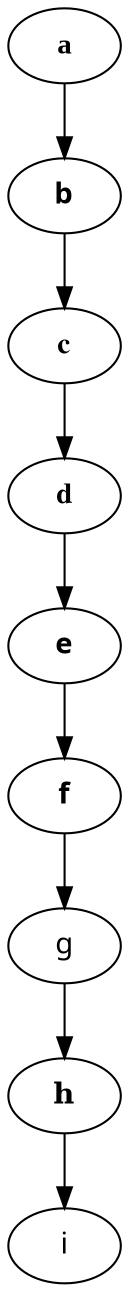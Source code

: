 digraph dummy { 
  a -> b -> c -> d -> e -> f -> g -> h -> i;
  a [fontname="Times New Roman, Bold"]
  b [fontname="Times New Roman Bold"]
  c [fontname="Times, Bold"]
  d [fontname="Times Bold"]
  e [fontname="Times-Roman, Bold"]
  f [fontname="Times-Roman Bold"]
  g [fontname="Times-Roman-Bold"]
  h [fontname="Times-Bold"]
  i [fontname="Times-New-Roman-Bold"]
}
